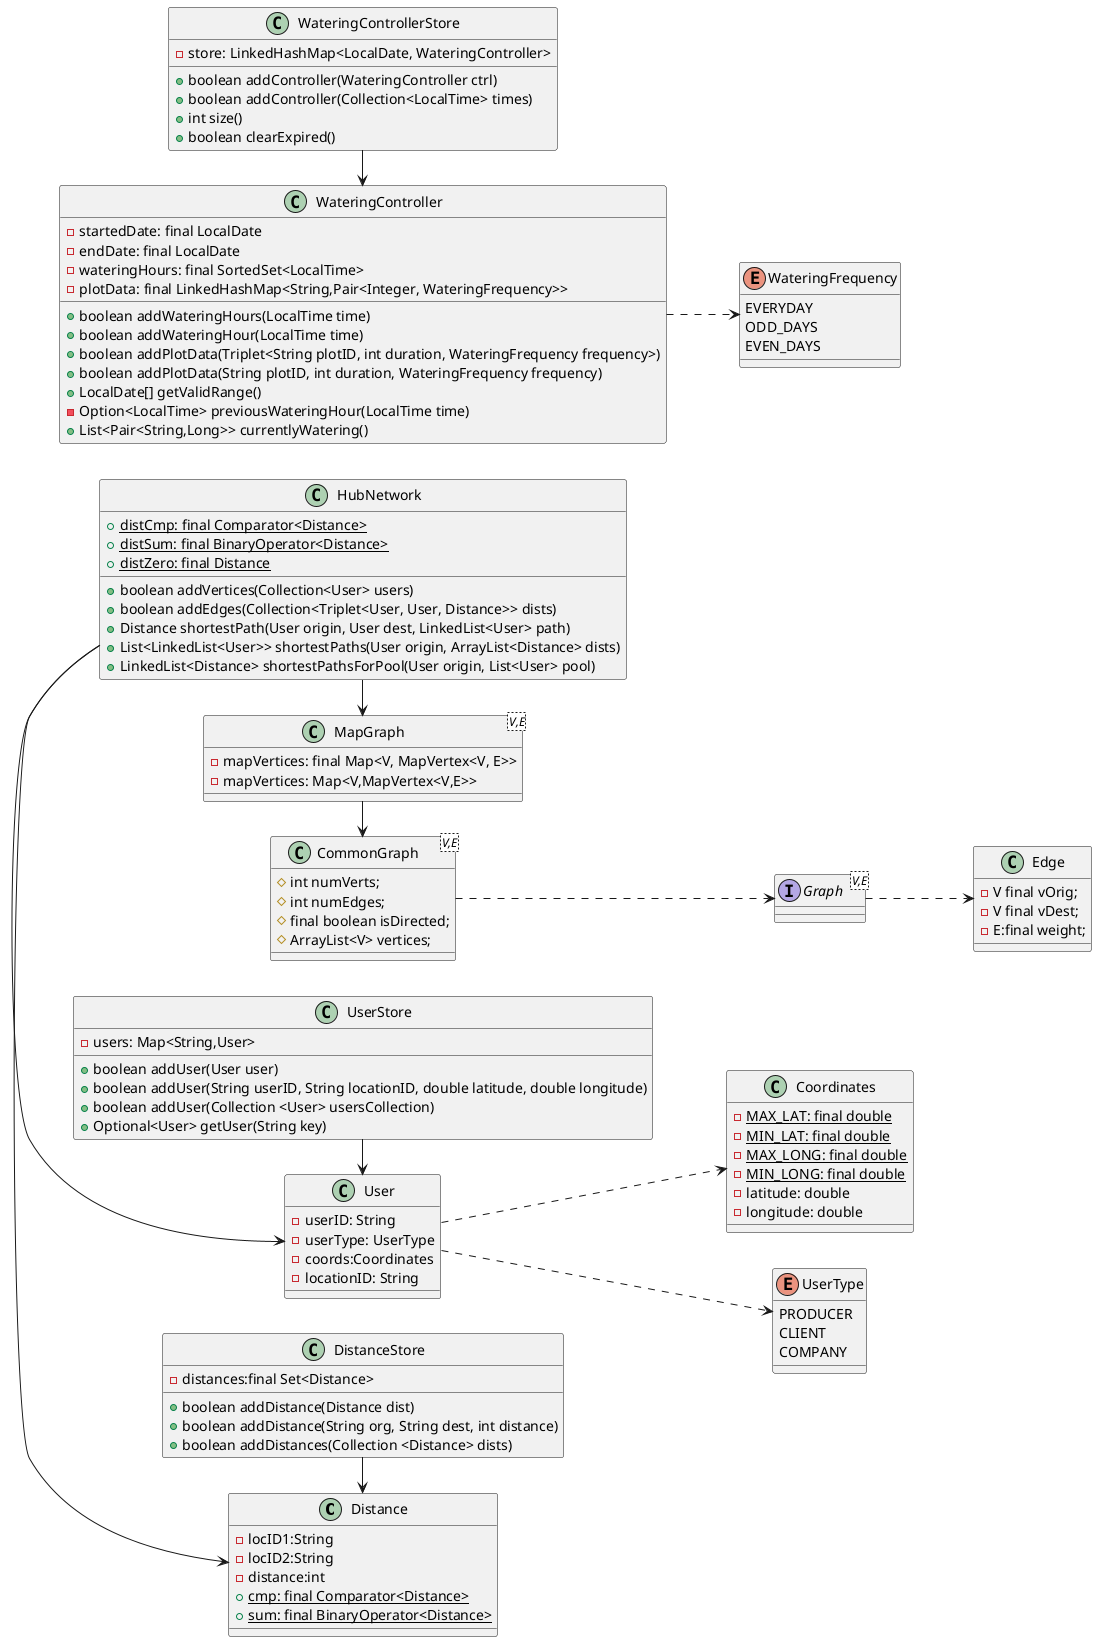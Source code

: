 @startuml

left to right direction

class Distance{
    -locID1:String
    -locID2:String
    -distance:int
    +cmp: {static} final Comparator<Distance>
    +sum: {static} final BinaryOperator<Distance>
}

class Coordinates{
    -MAX_LAT: {static} final double
    -MIN_LAT: {static} final double
    -MAX_LONG: {static} final double
    -MIN_LONG: {static} final double 
    -latitude: double
    -longitude: double
}

class User{
    -userID: String
    -userType: UserType
    -coords:Coordinates
    -locationID: String
}
User ..> UserType
User ..> Coordinates

class MapGraph{
    -mapVertices: final Map<V, MapVertex<V, E>> 
}

MapGraph -> CommonGraph

'Localization
 enum UserType{
     PRODUCER
     CLIENT
     COMPANY
 }

class HubNetwork{
    +distCmp: {static} final Comparator<Distance>
    +distSum: {static} final BinaryOperator<Distance>
    +distZero: {static} final Distance
    +boolean addVertices(Collection<User> users)
    +boolean addEdges(Collection<Triplet<User, User, Distance>> dists)
    +Distance shortestPath(User origin, User dest, LinkedList<User> path)
    +List<LinkedList<User>> shortestPaths(User origin, ArrayList<Distance> dists)
    +LinkedList<Distance> shortestPathsForPool(User origin, List<User> pool)
}
HubNetwork -> User
HubNetwork -> Distance
HubNetwork -> MapGraph

class MapGraph<V,E>{
    -mapVertices: Map<V,MapVertex<V,E>>

}

class CommonGraph<V,E>{
    #int numVerts;
    #int numEdges;
    #final boolean isDirected;
    #ArrayList<V> vertices;    
}
CommonGraph ..> Graph

interface Graph<V,E>{
}

'implements ..>
'extends ->
Graph ..> Edge


class Edge{
    -V final vOrig;
    -V final vDest;
    -E:final weight;
}

class WateringController{
    -startedDate: final LocalDate
    -endDate: final LocalDate
    -wateringHours: final SortedSet<LocalTime>
    -plotData: final LinkedHashMap<String,Pair<Integer, WateringFrequency>>
    +boolean addWateringHours(LocalTime time)
    +boolean addWateringHour(LocalTime time)
    +boolean addPlotData(Triplet<String plotID, int duration, WateringFrequency frequency>)
    +boolean addPlotData(String plotID, int duration, WateringFrequency frequency)
    +LocalDate[] getValidRange()
    -Option<LocalTime> previousWateringHour(LocalTime time)
    +List<Pair<String,Long>> currentlyWatering()
}

WateringController ..> WateringFrequency


enum WateringFrequency{
    EVERYDAY
    ODD_DAYS
    EVEN_DAYS
}


'STORES
class UserStore{
    -users: Map<String,User>
    +boolean addUser(User user)
    +boolean addUser(String userID, String locationID, double latitude, double longitude)
    +boolean addUser(Collection <User> usersCollection)
    +Optional<User> getUser(String key)
}
UserStore -> User

class DistanceStore{
    -distances:final Set<Distance>
    +boolean addDistance(Distance dist)
    +boolean addDistance(String org, String dest, int distance)
    +boolean addDistances(Collection <Distance> dists)
}
DistanceStore -> Distance

class WateringControllerStore{
    -store: LinkedHashMap<LocalDate, WateringController>
    +boolean addController(WateringController ctrl)
    +boolean addController(Collection<LocalTime> times)
    +int size()
    +boolean clearExpired()
}
WateringControllerStore -> WateringController


@enduml